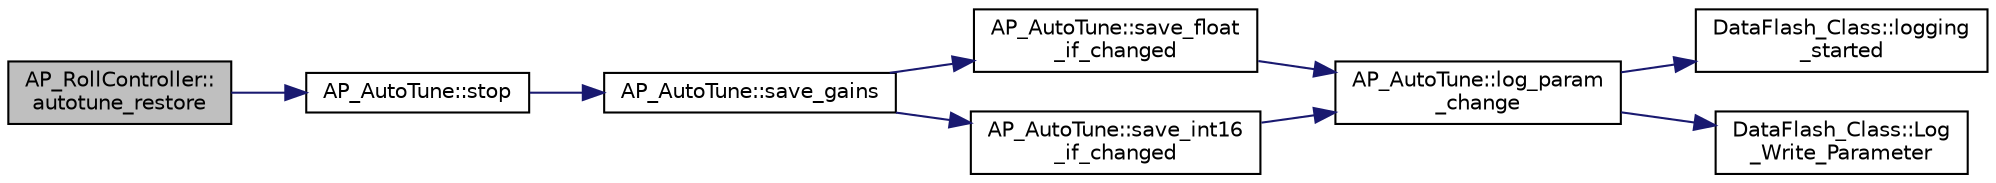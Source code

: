 digraph "AP_RollController::autotune_restore"
{
 // INTERACTIVE_SVG=YES
  edge [fontname="Helvetica",fontsize="10",labelfontname="Helvetica",labelfontsize="10"];
  node [fontname="Helvetica",fontsize="10",shape=record];
  rankdir="LR";
  Node1 [label="AP_RollController::\lautotune_restore",height=0.2,width=0.4,color="black", fillcolor="grey75", style="filled", fontcolor="black"];
  Node1 -> Node2 [color="midnightblue",fontsize="10",style="solid",fontname="Helvetica"];
  Node2 [label="AP_AutoTune::stop",height=0.2,width=0.4,color="black", fillcolor="white", style="filled",URL="$classAP__AutoTune.html#ae452d4a3f9648538afc6d7dce6a5e8a3"];
  Node2 -> Node3 [color="midnightblue",fontsize="10",style="solid",fontname="Helvetica"];
  Node3 [label="AP_AutoTune::save_gains",height=0.2,width=0.4,color="black", fillcolor="white", style="filled",URL="$classAP__AutoTune.html#a258aa8bcc03defe55967c97931af95d5"];
  Node3 -> Node4 [color="midnightblue",fontsize="10",style="solid",fontname="Helvetica"];
  Node4 [label="AP_AutoTune::save_float\l_if_changed",height=0.2,width=0.4,color="black", fillcolor="white", style="filled",URL="$classAP__AutoTune.html#a75141b4db72681ba3a6a79af466e1138"];
  Node4 -> Node5 [color="midnightblue",fontsize="10",style="solid",fontname="Helvetica"];
  Node5 [label="AP_AutoTune::log_param\l_change",height=0.2,width=0.4,color="black", fillcolor="white", style="filled",URL="$classAP__AutoTune.html#aad5abae2e9c7465c2478200ef99a7788"];
  Node5 -> Node6 [color="midnightblue",fontsize="10",style="solid",fontname="Helvetica"];
  Node6 [label="DataFlash_Class::logging\l_started",height=0.2,width=0.4,color="black", fillcolor="white", style="filled",URL="$classDataFlash__Class.html#aa1dfc59b10a4b5ef3bc22ed5d5648665"];
  Node5 -> Node7 [color="midnightblue",fontsize="10",style="solid",fontname="Helvetica"];
  Node7 [label="DataFlash_Class::Log\l_Write_Parameter",height=0.2,width=0.4,color="black", fillcolor="white", style="filled",URL="$classDataFlash__Class.html#a488ee9ba241f827fcb979dbccfdab76d"];
  Node3 -> Node8 [color="midnightblue",fontsize="10",style="solid",fontname="Helvetica"];
  Node8 [label="AP_AutoTune::save_int16\l_if_changed",height=0.2,width=0.4,color="black", fillcolor="white", style="filled",URL="$classAP__AutoTune.html#a42e4a85b366f38eaea1d10846ed25f4b"];
  Node8 -> Node5 [color="midnightblue",fontsize="10",style="solid",fontname="Helvetica"];
}
